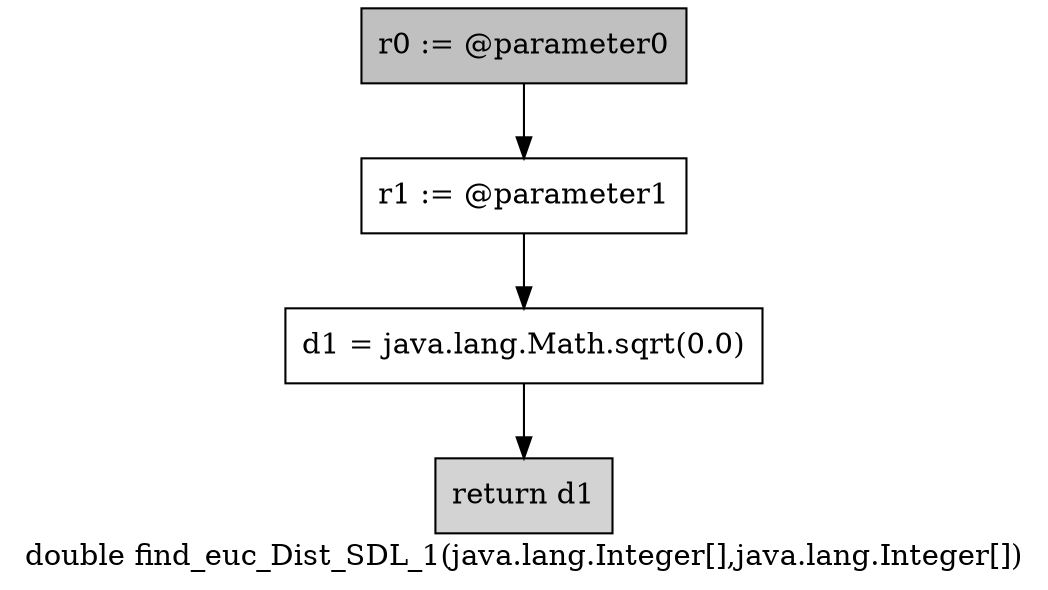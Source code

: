 digraph "double find_euc_Dist_SDL_1(java.lang.Integer[],java.lang.Integer[])" {
    label="double find_euc_Dist_SDL_1(java.lang.Integer[],java.lang.Integer[])";
    node [shape=box];
    "0" [style=filled,fillcolor=gray,label="r0 := @parameter0",];
    "1" [label="r1 := @parameter1",];
    "0"->"1";
    "2" [label="d1 = java.lang.Math.sqrt(0.0)",];
    "1"->"2";
    "3" [style=filled,fillcolor=lightgray,label="return d1",];
    "2"->"3";
}
